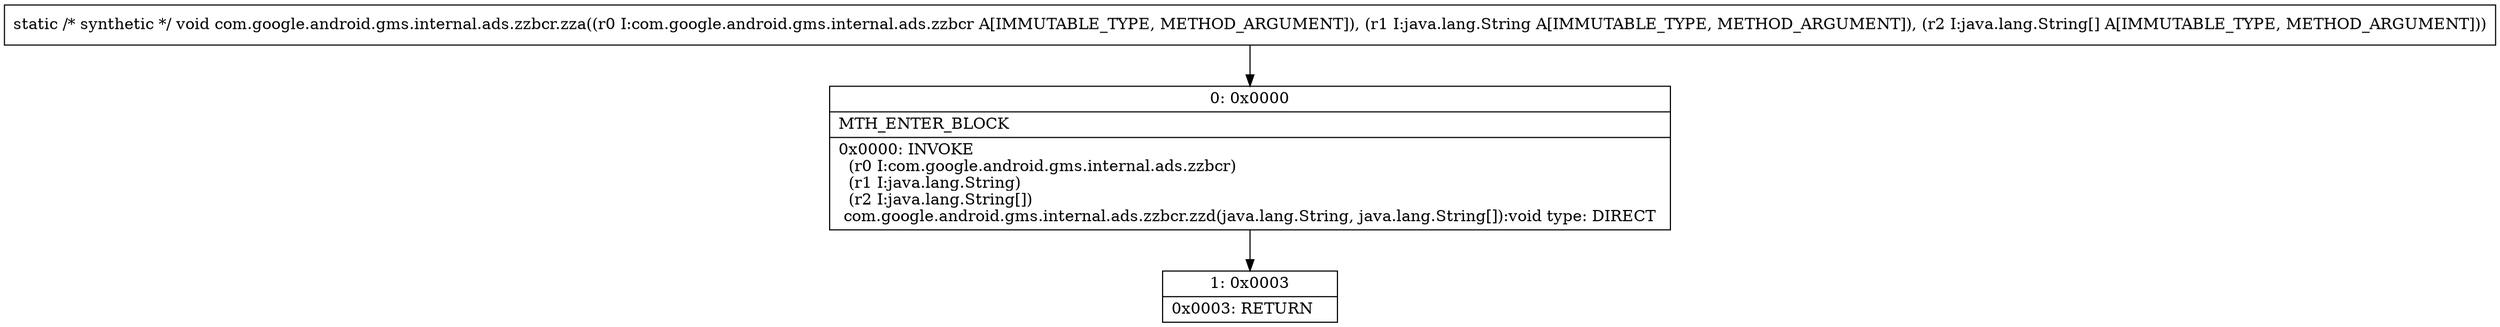 digraph "CFG forcom.google.android.gms.internal.ads.zzbcr.zza(Lcom\/google\/android\/gms\/internal\/ads\/zzbcr;Ljava\/lang\/String;[Ljava\/lang\/String;)V" {
Node_0 [shape=record,label="{0\:\ 0x0000|MTH_ENTER_BLOCK\l|0x0000: INVOKE  \l  (r0 I:com.google.android.gms.internal.ads.zzbcr)\l  (r1 I:java.lang.String)\l  (r2 I:java.lang.String[])\l com.google.android.gms.internal.ads.zzbcr.zzd(java.lang.String, java.lang.String[]):void type: DIRECT \l}"];
Node_1 [shape=record,label="{1\:\ 0x0003|0x0003: RETURN   \l}"];
MethodNode[shape=record,label="{static \/* synthetic *\/ void com.google.android.gms.internal.ads.zzbcr.zza((r0 I:com.google.android.gms.internal.ads.zzbcr A[IMMUTABLE_TYPE, METHOD_ARGUMENT]), (r1 I:java.lang.String A[IMMUTABLE_TYPE, METHOD_ARGUMENT]), (r2 I:java.lang.String[] A[IMMUTABLE_TYPE, METHOD_ARGUMENT])) }"];
MethodNode -> Node_0;
Node_0 -> Node_1;
}

